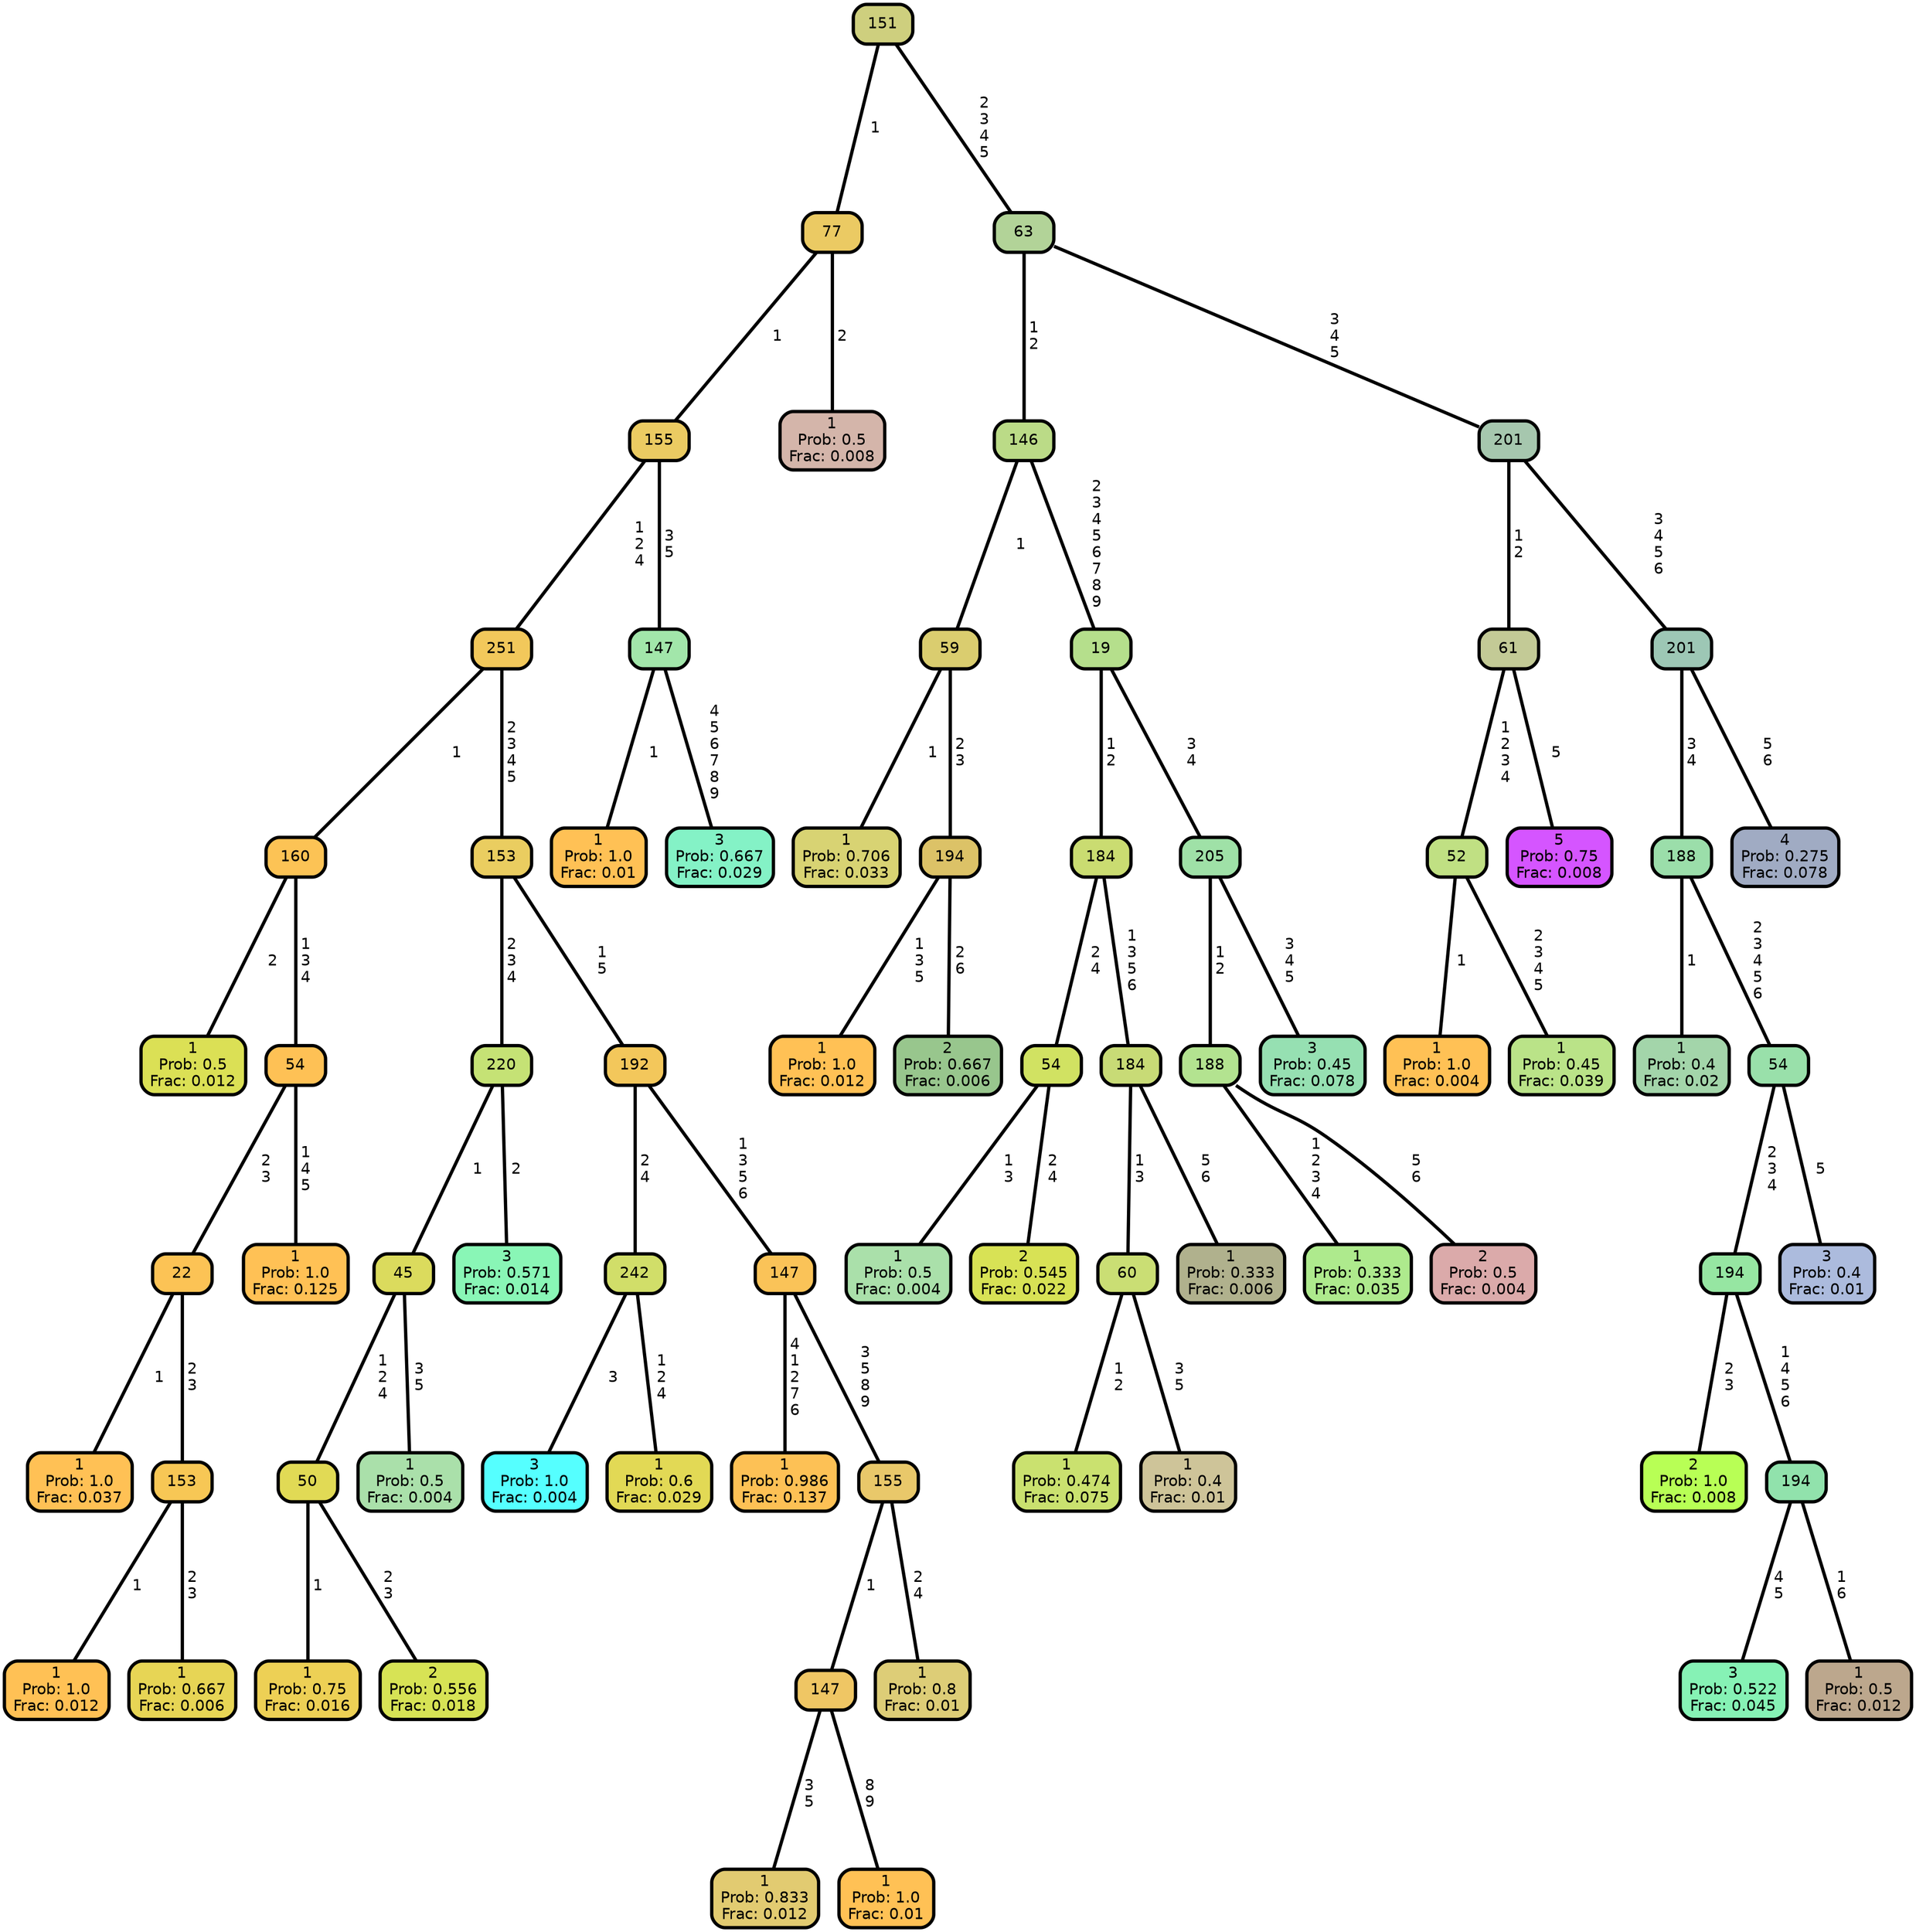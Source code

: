 graph Tree {
node [shape=box, style="filled, rounded",color="black",penwidth="3",fontcolor="black",                 fontname=helvetica] ;
graph [ranksep="0 equally", splines=straight,                 bgcolor=transparent, dpi=200] ;
edge [fontname=helvetica, color=black] ;
0 [label="1
Prob: 0.5
Frac: 0.012", fillcolor="#dbe055"] ;
1 [label="160", fillcolor="#fcc355"] ;
2 [label="1
Prob: 1.0
Frac: 0.037", fillcolor="#ffc155"] ;
3 [label="22", fillcolor="#fcc355"] ;
4 [label="1
Prob: 1.0
Frac: 0.012", fillcolor="#ffc155"] ;
5 [label="153", fillcolor="#f7c755"] ;
6 [label="1
Prob: 0.667
Frac: 0.006", fillcolor="#e7d555"] ;
7 [label="54", fillcolor="#fec155"] ;
8 [label="1
Prob: 1.0
Frac: 0.125", fillcolor="#ffc155"] ;
9 [label="251", fillcolor="#f2c85b"] ;
10 [label="1
Prob: 0.75
Frac: 0.016", fillcolor="#edd055"] ;
11 [label="50", fillcolor="#e1da55"] ;
12 [label="2
Prob: 0.556
Frac: 0.018", fillcolor="#d7e355"] ;
13 [label="45", fillcolor="#dbdb5d"] ;
14 [label="1
Prob: 0.5
Frac: 0.004", fillcolor="#aae0aa"] ;
15 [label="220", fillcolor="#c5e275"] ;
16 [label="3
Prob: 0.571
Frac: 0.014", fillcolor="#89f6b6"] ;
17 [label="153", fillcolor="#eacd60"] ;
18 [label="3
Prob: 1.0
Frac: 0.004", fillcolor="#55ffff"] ;
19 [label="242", fillcolor="#d1de69"] ;
20 [label="1
Prob: 0.6
Frac: 0.029", fillcolor="#e2d955"] ;
21 [label="192", fillcolor="#f3c75b"] ;
22 [label="1
Prob: 0.986
Frac: 0.137", fillcolor="#fdc155"] ;
23 [label="147", fillcolor="#fac358"] ;
24 [label="1
Prob: 0.833
Frac: 0.012", fillcolor="#e2cb71"] ;
25 [label="147", fillcolor="#efc664"] ;
26 [label="1
Prob: 1.0
Frac: 0.01", fillcolor="#ffc155"] ;
27 [label="155", fillcolor="#e9c86a"] ;
28 [label="1
Prob: 0.8
Frac: 0.01", fillcolor="#ddcd77"] ;
29 [label="155", fillcolor="#ebcb62"] ;
30 [label="1
Prob: 1.0
Frac: 0.01", fillcolor="#ffc155"] ;
31 [label="147", fillcolor="#a2e6aa"] ;
32 [label="3
Prob: 0.667
Frac: 0.029", fillcolor="#84f2c6"] ;
33 [label="77", fillcolor="#ebca63"] ;
34 [label="1
Prob: 0.5
Frac: 0.008", fillcolor="#d4b5aa"] ;
35 [label="151", fillcolor="#cecf7e"] ;
36 [label="1
Prob: 0.706
Frac: 0.033", fillcolor="#d8d373"] ;
37 [label="59", fillcolor="#dacd6f"] ;
38 [label="1
Prob: 1.0
Frac: 0.012", fillcolor="#ffc155"] ;
39 [label="194", fillcolor="#dcc267"] ;
40 [label="2
Prob: 0.667
Frac: 0.006", fillcolor="#98c68d"] ;
41 [label="146", fillcolor="#bbdb87"] ;
42 [label="1
Prob: 0.5
Frac: 0.004", fillcolor="#aae0aa"] ;
43 [label="54", fillcolor="#d1e262"] ;
44 [label="2
Prob: 0.545
Frac: 0.022", fillcolor="#d8e255"] ;
45 [label="184", fillcolor="#cadc71"] ;
46 [label="1
Prob: 0.474
Frac: 0.075", fillcolor="#cae16f"] ;
47 [label="60", fillcolor="#cade74"] ;
48 [label="1
Prob: 0.4
Frac: 0.01", fillcolor="#cec499"] ;
49 [label="184", fillcolor="#c8db76"] ;
50 [label="1
Prob: 0.333
Frac: 0.006", fillcolor="#b0b18d"] ;
51 [label="19", fillcolor="#b5df8c"] ;
52 [label="1
Prob: 0.333
Frac: 0.035", fillcolor="#aeea8d"] ;
53 [label="188", fillcolor="#b3e390"] ;
54 [label="2
Prob: 0.5
Frac: 0.004", fillcolor="#dbaaaa"] ;
55 [label="205", fillcolor="#9fe1a7"] ;
56 [label="3
Prob: 0.45
Frac: 0.078", fillcolor="#96e0b2"] ;
57 [label="63", fillcolor="#b2d398"] ;
58 [label="1
Prob: 1.0
Frac: 0.004", fillcolor="#ffc155"] ;
59 [label="52", fillcolor="#c0e083"] ;
60 [label="1
Prob: 0.45
Frac: 0.039", fillcolor="#bae388"] ;
61 [label="61", fillcolor="#c3ca96"] ;
62 [label="5
Prob: 0.75
Frac: 0.008", fillcolor="#d555ff"] ;
63 [label="201", fillcolor="#a6c7ae"] ;
64 [label="1
Prob: 0.4
Frac: 0.02", fillcolor="#a3d5aa"] ;
65 [label="188", fillcolor="#9bdeaa"] ;
66 [label="2
Prob: 1.0
Frac: 0.008", fillcolor="#b8ff55"] ;
67 [label="194", fillcolor="#96e6a2"] ;
68 [label="3
Prob: 0.522
Frac: 0.045", fillcolor="#86f2b5"] ;
69 [label="194", fillcolor="#91e2ac"] ;
70 [label="1
Prob: 0.5
Frac: 0.012", fillcolor="#bca78d"] ;
71 [label="54", fillcolor="#99e0aa"] ;
72 [label="3
Prob: 0.4
Frac: 0.01", fillcolor="#acbbdd"] ;
73 [label="201", fillcolor="#9dc7b5"] ;
74 [label="4
Prob: 0.275
Frac: 0.078", fillcolor="#a0abc3"] ;
1 -- 0 [label=" 2",penwidth=3] ;
1 -- 7 [label=" 1\n 3\n 4",penwidth=3] ;
3 -- 2 [label=" 1",penwidth=3] ;
3 -- 5 [label=" 2\n 3",penwidth=3] ;
5 -- 4 [label=" 1",penwidth=3] ;
5 -- 6 [label=" 2\n 3",penwidth=3] ;
7 -- 3 [label=" 2\n 3",penwidth=3] ;
7 -- 8 [label=" 1\n 4\n 5",penwidth=3] ;
9 -- 1 [label=" 1",penwidth=3] ;
9 -- 17 [label=" 2\n 3\n 4\n 5",penwidth=3] ;
11 -- 10 [label=" 1",penwidth=3] ;
11 -- 12 [label=" 2\n 3",penwidth=3] ;
13 -- 11 [label=" 1\n 2\n 4",penwidth=3] ;
13 -- 14 [label=" 3\n 5",penwidth=3] ;
15 -- 13 [label=" 1",penwidth=3] ;
15 -- 16 [label=" 2",penwidth=3] ;
17 -- 15 [label=" 2\n 3\n 4",penwidth=3] ;
17 -- 21 [label=" 1\n 5",penwidth=3] ;
19 -- 18 [label=" 3",penwidth=3] ;
19 -- 20 [label=" 1\n 2\n 4",penwidth=3] ;
21 -- 19 [label=" 2\n 4",penwidth=3] ;
21 -- 23 [label=" 1\n 3\n 5\n 6",penwidth=3] ;
23 -- 22 [label=" 4\n 1\n 2\n 7\n 6",penwidth=3] ;
23 -- 27 [label=" 3\n 5\n 8\n 9",penwidth=3] ;
25 -- 24 [label=" 3\n 5",penwidth=3] ;
25 -- 26 [label=" 8\n 9",penwidth=3] ;
27 -- 25 [label=" 1",penwidth=3] ;
27 -- 28 [label=" 2\n 4",penwidth=3] ;
29 -- 9 [label=" 1\n 2\n 4",penwidth=3] ;
29 -- 31 [label=" 3\n 5",penwidth=3] ;
31 -- 30 [label=" 1",penwidth=3] ;
31 -- 32 [label=" 4\n 5\n 6\n 7\n 8\n 9",penwidth=3] ;
33 -- 29 [label=" 1",penwidth=3] ;
33 -- 34 [label=" 2",penwidth=3] ;
35 -- 33 [label=" 1",penwidth=3] ;
35 -- 57 [label=" 2\n 3\n 4\n 5",penwidth=3] ;
37 -- 36 [label=" 1",penwidth=3] ;
37 -- 39 [label=" 2\n 3",penwidth=3] ;
39 -- 38 [label=" 1\n 3\n 5",penwidth=3] ;
39 -- 40 [label=" 2\n 6",penwidth=3] ;
41 -- 37 [label=" 1",penwidth=3] ;
41 -- 51 [label=" 2\n 3\n 4\n 5\n 6\n 7\n 8\n 9",penwidth=3] ;
43 -- 42 [label=" 1\n 3",penwidth=3] ;
43 -- 44 [label=" 2\n 4",penwidth=3] ;
45 -- 43 [label=" 2\n 4",penwidth=3] ;
45 -- 49 [label=" 1\n 3\n 5\n 6",penwidth=3] ;
47 -- 46 [label=" 1\n 2",penwidth=3] ;
47 -- 48 [label=" 3\n 5",penwidth=3] ;
49 -- 47 [label=" 1\n 3",penwidth=3] ;
49 -- 50 [label=" 5\n 6",penwidth=3] ;
51 -- 45 [label=" 1\n 2",penwidth=3] ;
51 -- 55 [label=" 3\n 4",penwidth=3] ;
53 -- 52 [label=" 1\n 2\n 3\n 4",penwidth=3] ;
53 -- 54 [label=" 5\n 6",penwidth=3] ;
55 -- 53 [label=" 1\n 2",penwidth=3] ;
55 -- 56 [label=" 3\n 4\n 5",penwidth=3] ;
57 -- 41 [label=" 1\n 2",penwidth=3] ;
57 -- 63 [label=" 3\n 4\n 5",penwidth=3] ;
59 -- 58 [label=" 1",penwidth=3] ;
59 -- 60 [label=" 2\n 3\n 4\n 5",penwidth=3] ;
61 -- 59 [label=" 1\n 2\n 3\n 4",penwidth=3] ;
61 -- 62 [label=" 5",penwidth=3] ;
63 -- 61 [label=" 1\n 2",penwidth=3] ;
63 -- 73 [label=" 3\n 4\n 5\n 6",penwidth=3] ;
65 -- 64 [label=" 1",penwidth=3] ;
65 -- 71 [label=" 2\n 3\n 4\n 5\n 6",penwidth=3] ;
67 -- 66 [label=" 2\n 3",penwidth=3] ;
67 -- 69 [label=" 1\n 4\n 5\n 6",penwidth=3] ;
69 -- 68 [label=" 4\n 5",penwidth=3] ;
69 -- 70 [label=" 1\n 6",penwidth=3] ;
71 -- 67 [label=" 2\n 3\n 4",penwidth=3] ;
71 -- 72 [label=" 5",penwidth=3] ;
73 -- 65 [label=" 3\n 4",penwidth=3] ;
73 -- 74 [label=" 5\n 6",penwidth=3] ;
{rank = same;}}